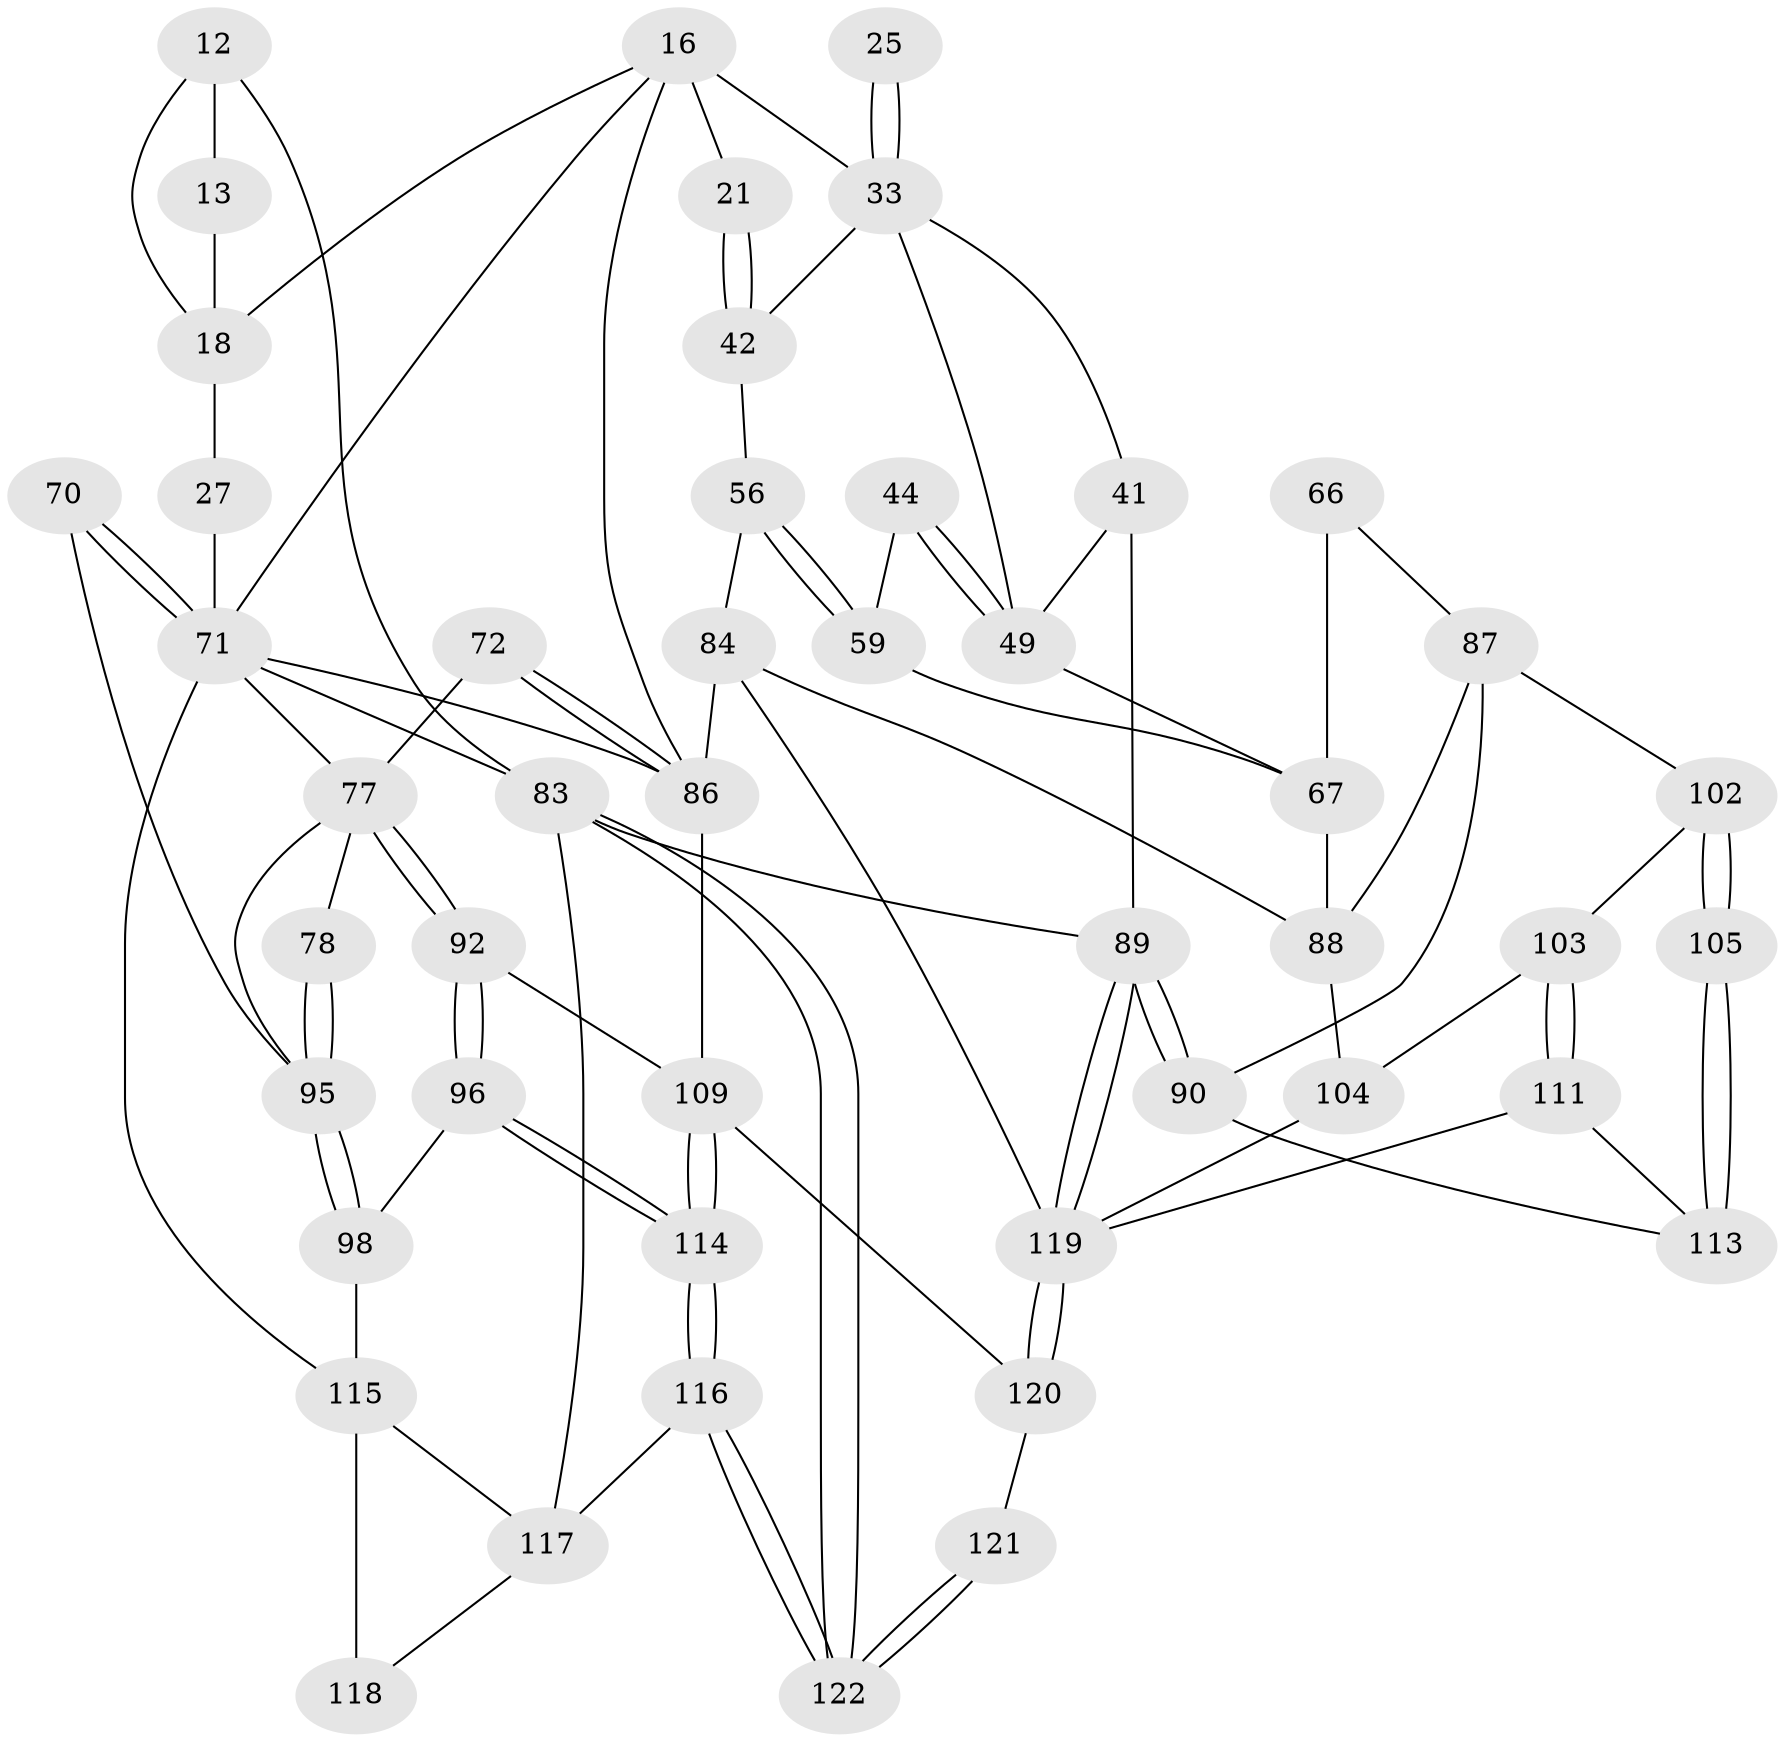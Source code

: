 // original degree distribution, {3: 0.01639344262295082, 4: 0.26229508196721313, 5: 0.47540983606557374, 6: 0.2459016393442623}
// Generated by graph-tools (version 1.1) at 2025/05/03/04/25 22:05:44]
// undirected, 48 vertices, 101 edges
graph export_dot {
graph [start="1"]
  node [color=gray90,style=filled];
  12 [pos="+0.2597643140439339+0",super="+9+8"];
  13 [pos="+0.12851360254373886+0.03946917977836592"];
  16 [pos="+0.3951743725637893+0.24034941201864096",super="+10+15"];
  18 [pos="+0.14791124476654505+0.08850420195052056",super="+17"];
  21 [pos="+0.5022084372805077+0.19894771698586206"];
  25 [pos="+0.6935123367792561+0.17194248573786988"];
  27 [pos="+0.11083262333160995+0.19680955454740276",super="+26+22"];
  33 [pos="+0.6954193515191587+0.20922999124571504",super="+30+24"];
  41 [pos="+0.9649221549663929+0.24692910089206932",super="+28+40"];
  42 [pos="+0.6473713010246913+0.29820934152154666",super="+34+20"];
  44 [pos="+0.8206187575929967+0.3412967631038499"];
  49 [pos="+0.9711592080492718+0.4346608164561191",super="+48+47+43"];
  56 [pos="+0.6575621331687485+0.4704946447750721",super="+50+46"];
  59 [pos="+0.7826875169311166+0.4273284662117572",super="+45"];
  66 [pos="+1+0.48031747634554917"];
  67 [pos="+0.8095117577863966+0.53827189436957",super="+61"];
  70 [pos="+0+0.5281198940172601"];
  71 [pos="+0+0.5060740226858153",super="+36+23+35+69+32"];
  72 [pos="+0.29684999256702554+0.6109896321481686"];
  77 [pos="+0.25512793171722964+0.6334810626803561",super="+74"];
  78 [pos="+0.17151248302192376+0.6562512122474888"];
  83 [pos="+0+1",super="+7"];
  84 [pos="+0.48655418470568085+0.7100998705756869",super="+58"];
  86 [pos="+0.42306623446316677+0.7292662975048071",super="+85+63+53"];
  87 [pos="+0.9350340491733274+0.6381028742208215",super="+65"];
  88 [pos="+0.7713322469412078+0.6586511816086533",super="+68"];
  89 [pos="+1+1",super="+6+39"];
  90 [pos="+1+0.9036001171169855",super="+64"];
  92 [pos="+0.26814752027454486+0.7572567852093086"];
  95 [pos="+0.1202133894262726+0.6906722661698907",super="+76+75"];
  96 [pos="+0.1717871609275417+0.7995062812542335"];
  98 [pos="+0.12353256734126077+0.7668442518317764",super="+97"];
  102 [pos="+0.9246285897790981+0.773832324311023",super="+101"];
  103 [pos="+0.8042951800074141+0.7634484992993363"];
  104 [pos="+0.7923425779157739+0.7519452961453049",super="+93"];
  105 [pos="+0.8838821399553749+0.8646305266203176",super="+100"];
  109 [pos="+0.380045742772968+0.7864923155139689",super="+91"];
  111 [pos="+0.8463651398245766+0.8833949740749162"];
  113 [pos="+0.8768269917920405+0.8767882711467548",super="+99"];
  114 [pos="+0.27112959016452665+0.9637176019716285"];
  115 [pos="+0.09664711475931809+0.8646128493144455",super="+81"];
  116 [pos="+0.2760588979455823+1"];
  117 [pos="+0.10250994342198211+0.9453770513832753",super="+82"];
  118 [pos="+0.08951632170286694+0.9117292540492212"];
  119 [pos="+0.7452637111067177+1",super="+112+110+106"];
  120 [pos="+0.6996438864421913+1",super="+107+108"];
  121 [pos="+0.33238155407031345+1"];
  122 [pos="+0.28662587536354117+1"];
  12 -- 13 [weight=2];
  12 -- 83;
  12 -- 18;
  13 -- 18;
  16 -- 21;
  16 -- 18;
  16 -- 71;
  16 -- 33 [weight=2];
  16 -- 86;
  18 -- 27 [weight=2];
  21 -- 42 [weight=2];
  21 -- 42;
  25 -- 33 [weight=3];
  25 -- 33;
  27 -- 71 [weight=3];
  33 -- 42 [weight=2];
  33 -- 49;
  33 -- 41;
  41 -- 49 [weight=3];
  41 -- 89 [weight=2];
  42 -- 56;
  44 -- 49 [weight=2];
  44 -- 49;
  44 -- 59;
  49 -- 67;
  56 -- 59 [weight=2];
  56 -- 59;
  56 -- 84 [weight=2];
  59 -- 67;
  66 -- 67 [weight=2];
  66 -- 87;
  67 -- 88;
  70 -- 71 [weight=2];
  70 -- 71;
  70 -- 95;
  71 -- 115;
  71 -- 83;
  71 -- 86 [weight=2];
  71 -- 77;
  72 -- 86 [weight=2];
  72 -- 86;
  72 -- 77;
  77 -- 78;
  77 -- 92;
  77 -- 92;
  77 -- 95;
  78 -- 95 [weight=2];
  78 -- 95;
  83 -- 122;
  83 -- 122;
  83 -- 89 [weight=2];
  83 -- 117;
  84 -- 86 [weight=3];
  84 -- 119;
  84 -- 88;
  86 -- 109;
  87 -- 88;
  87 -- 102;
  87 -- 90;
  88 -- 104;
  89 -- 90 [weight=2];
  89 -- 90;
  89 -- 119;
  89 -- 119;
  90 -- 113;
  92 -- 96;
  92 -- 96;
  92 -- 109;
  95 -- 98;
  95 -- 98;
  96 -- 114;
  96 -- 114;
  96 -- 98;
  98 -- 115 [weight=2];
  102 -- 103;
  102 -- 105 [weight=2];
  102 -- 105;
  103 -- 104;
  103 -- 111;
  103 -- 111;
  104 -- 119 [weight=2];
  105 -- 113 [weight=2];
  105 -- 113;
  109 -- 114;
  109 -- 114;
  109 -- 120;
  111 -- 113;
  111 -- 119;
  114 -- 116;
  114 -- 116;
  115 -- 118 [weight=2];
  115 -- 117;
  116 -- 117;
  116 -- 122;
  116 -- 122;
  117 -- 118;
  119 -- 120 [weight=2];
  119 -- 120;
  120 -- 121 [weight=2];
  121 -- 122;
  121 -- 122;
}
